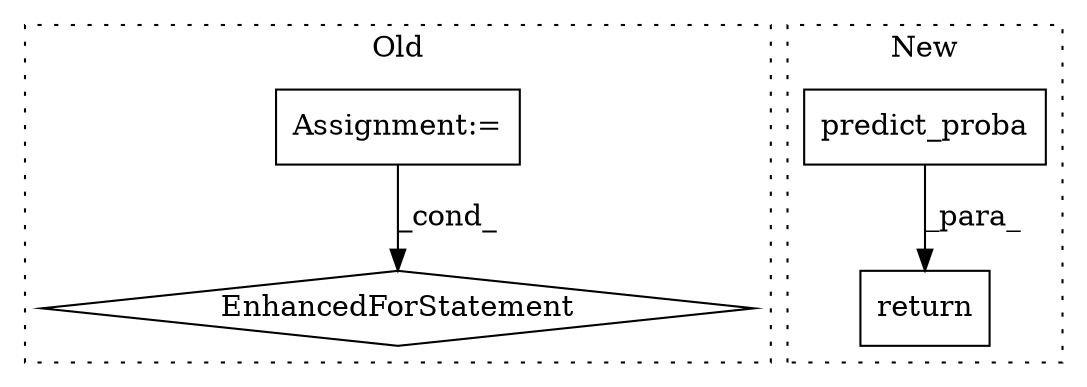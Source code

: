digraph G {
subgraph cluster0 {
1 [label="EnhancedForStatement" a="70" s="12303,12391" l="53,2" shape="diamond"];
3 [label="Assignment:=" a="7" s="12303,12391" l="53,2" shape="box"];
label = "Old";
style="dotted";
}
subgraph cluster1 {
2 [label="predict_proba" a="32" s="12243,12258" l="14,1" shape="box"];
4 [label="return" a="41" s="12231" l="7" shape="box"];
label = "New";
style="dotted";
}
2 -> 4 [label="_para_"];
3 -> 1 [label="_cond_"];
}